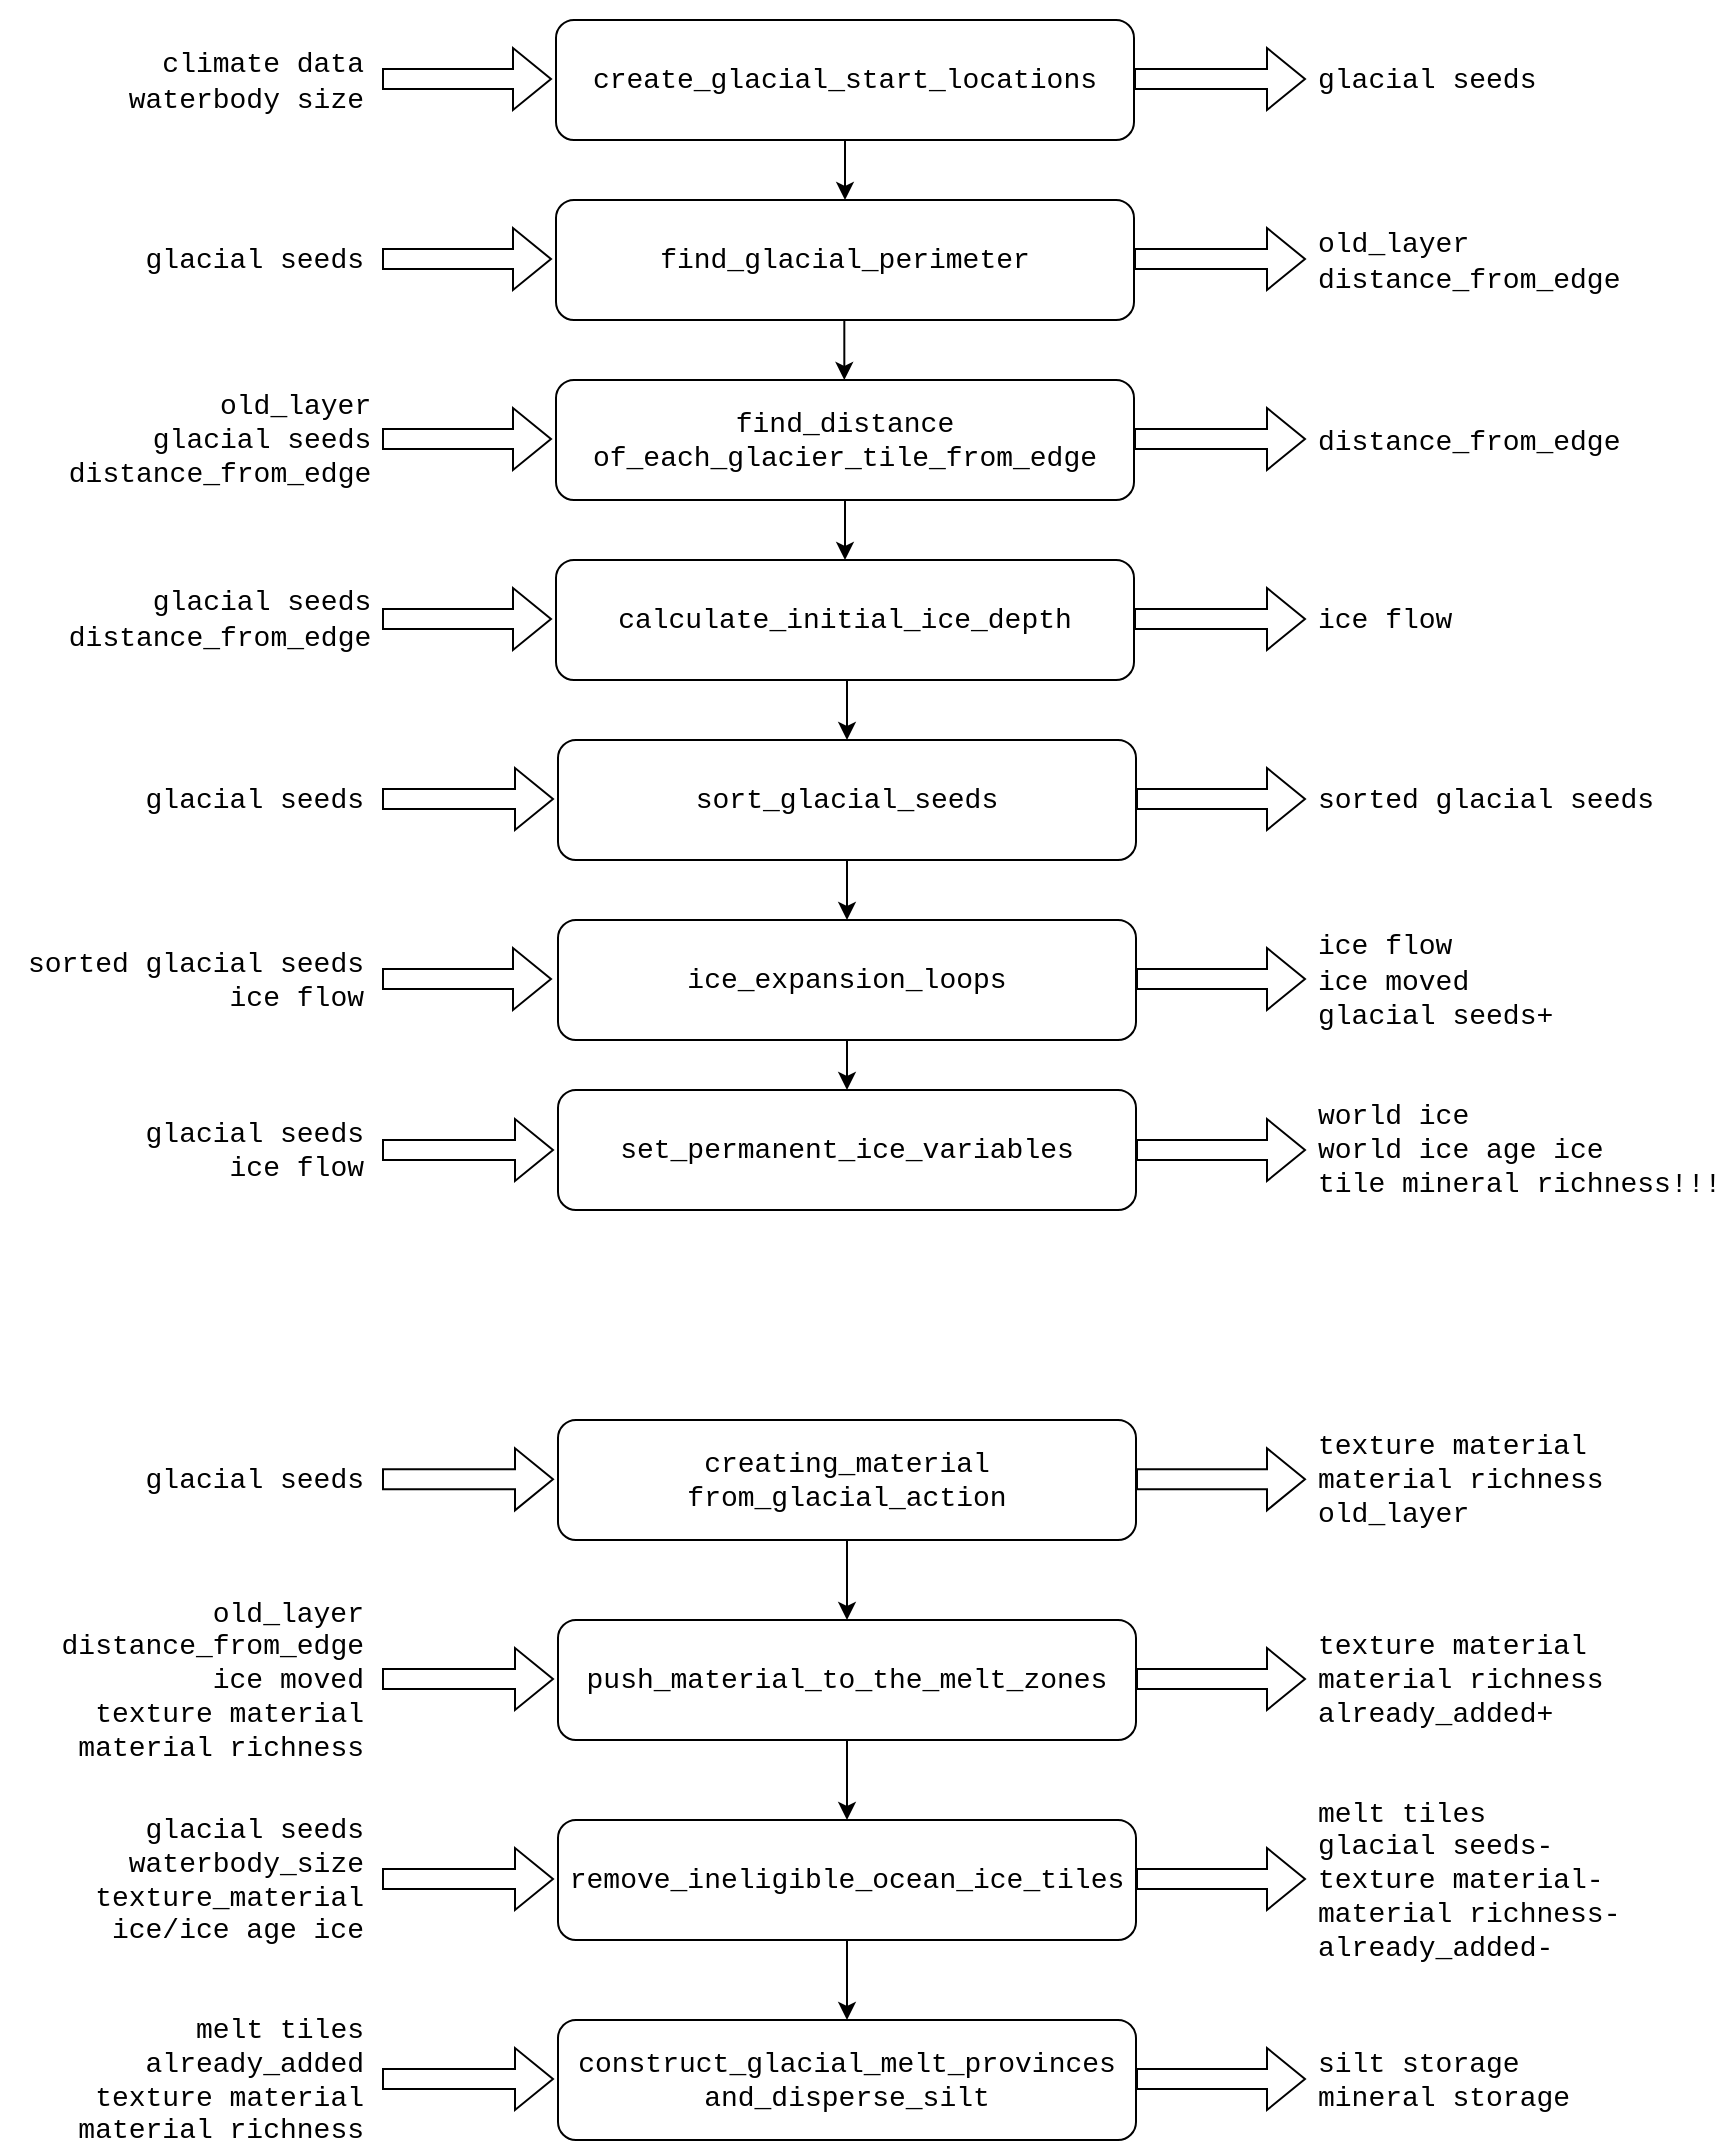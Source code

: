 <mxfile version="24.5.4" type="device">
  <diagram name="Page-1" id="dUR83w1nH0nvdrbsTWG1">
    <mxGraphModel dx="1748" dy="1217" grid="1" gridSize="10" guides="1" tooltips="1" connect="1" arrows="1" fold="1" page="1" pageScale="1" pageWidth="827" pageHeight="1169" math="0" shadow="0">
      <root>
        <mxCell id="0" />
        <mxCell id="1" parent="0" />
        <mxCell id="XjFPQFX2TH-XBSzo8ViS-41" value="" style="edgeStyle=orthogonalEdgeStyle;rounded=0;orthogonalLoop=1;jettySize=auto;html=1;" edge="1" parent="1" source="XjFPQFX2TH-XBSzo8ViS-1" target="XjFPQFX2TH-XBSzo8ViS-6">
          <mxGeometry relative="1" as="geometry" />
        </mxCell>
        <mxCell id="XjFPQFX2TH-XBSzo8ViS-1" value="&lt;font style=&quot;font-size: 14px;&quot; face=&quot;Courier New&quot;&gt;create_glacial_start_locations&lt;/font&gt;" style="rounded=1;whiteSpace=wrap;html=1;" vertex="1" parent="1">
          <mxGeometry x="268" y="20" width="289" height="60" as="geometry" />
        </mxCell>
        <mxCell id="XjFPQFX2TH-XBSzo8ViS-2" value="" style="shape=flexArrow;endArrow=classic;html=1;rounded=0;fontSize=11;width=10;" edge="1" parent="1">
          <mxGeometry width="50" height="50" relative="1" as="geometry">
            <mxPoint x="181" y="49.5" as="sourcePoint" />
            <mxPoint x="266" y="49.5" as="targetPoint" />
          </mxGeometry>
        </mxCell>
        <mxCell id="XjFPQFX2TH-XBSzo8ViS-3" value="" style="shape=flexArrow;endArrow=classic;html=1;rounded=0;" edge="1" parent="1">
          <mxGeometry width="50" height="50" relative="1" as="geometry">
            <mxPoint x="557" y="49.5" as="sourcePoint" />
            <mxPoint x="643" y="49.5" as="targetPoint" />
          </mxGeometry>
        </mxCell>
        <mxCell id="XjFPQFX2TH-XBSzo8ViS-4" value="&lt;div style=&quot;font-size: 14px;&quot; align=&quot;right&quot;&gt;&lt;font style=&quot;font-size: 14px;&quot; face=&quot;Courier New&quot;&gt;climate data&lt;/font&gt;&lt;/div&gt;&lt;div style=&quot;font-size: 14px;&quot; align=&quot;right&quot;&gt;&lt;font face=&quot;Courier New&quot; style=&quot;font-size: 14px;&quot;&gt;&lt;font style=&quot;font-size: 14px;&quot;&gt;waterbody size&lt;/font&gt;&lt;/font&gt;&lt;font face=&quot;_drYcPB9CQm6GCsXSCS_&quot; style=&quot;font-size: 14px;&quot;&gt;&lt;br&gt;&lt;/font&gt;&lt;/div&gt;" style="text;html=1;align=right;verticalAlign=middle;whiteSpace=wrap;rounded=0;" vertex="1" parent="1">
          <mxGeometry x="54" y="10" width="120" height="80" as="geometry" />
        </mxCell>
        <mxCell id="XjFPQFX2TH-XBSzo8ViS-5" value="&lt;div&gt;&lt;font style=&quot;font-size: 14px;&quot; face=&quot;Courier New&quot;&gt;glacial seeds&lt;/font&gt;&lt;/div&gt;" style="text;html=1;align=left;verticalAlign=middle;whiteSpace=wrap;rounded=0;" vertex="1" parent="1">
          <mxGeometry x="647" y="35" width="130" height="30" as="geometry" />
        </mxCell>
        <mxCell id="XjFPQFX2TH-XBSzo8ViS-6" value="&lt;font style=&quot;font-size: 14px;&quot; face=&quot;Courier New&quot;&gt;find_glacial_perimeter&lt;/font&gt;" style="rounded=1;whiteSpace=wrap;html=1;" vertex="1" parent="1">
          <mxGeometry x="268" y="110" width="289" height="60" as="geometry" />
        </mxCell>
        <mxCell id="XjFPQFX2TH-XBSzo8ViS-7" value="" style="shape=flexArrow;endArrow=classic;html=1;rounded=0;fontSize=11;width=10;" edge="1" parent="1">
          <mxGeometry width="50" height="50" relative="1" as="geometry">
            <mxPoint x="181" y="139.5" as="sourcePoint" />
            <mxPoint x="266" y="139.5" as="targetPoint" />
          </mxGeometry>
        </mxCell>
        <mxCell id="XjFPQFX2TH-XBSzo8ViS-8" value="" style="shape=flexArrow;endArrow=classic;html=1;rounded=0;" edge="1" parent="1">
          <mxGeometry width="50" height="50" relative="1" as="geometry">
            <mxPoint x="557" y="139.5" as="sourcePoint" />
            <mxPoint x="643" y="139.5" as="targetPoint" />
          </mxGeometry>
        </mxCell>
        <mxCell id="XjFPQFX2TH-XBSzo8ViS-9" value="&lt;font style=&quot;font-size: 14px;&quot; face=&quot;Courier New&quot;&gt;construct_glacial_melt_provinces&lt;br&gt;and_disperse_silt&lt;/font&gt;" style="rounded=1;whiteSpace=wrap;html=1;" vertex="1" parent="1">
          <mxGeometry x="269" y="1020" width="289" height="60" as="geometry" />
        </mxCell>
        <mxCell id="XjFPQFX2TH-XBSzo8ViS-42" value="" style="edgeStyle=orthogonalEdgeStyle;rounded=0;orthogonalLoop=1;jettySize=auto;html=1;" edge="1" parent="1" source="XjFPQFX2TH-XBSzo8ViS-12" target="XjFPQFX2TH-XBSzo8ViS-21">
          <mxGeometry relative="1" as="geometry" />
        </mxCell>
        <mxCell id="XjFPQFX2TH-XBSzo8ViS-12" value="&lt;font style=&quot;font-size: 14px;&quot; face=&quot;Courier New&quot;&gt;find_distance&lt;br&gt;of_each_glacier_tile_from_edge&lt;/font&gt;" style="rounded=1;whiteSpace=wrap;html=1;" vertex="1" parent="1">
          <mxGeometry x="268" y="200" width="289" height="60" as="geometry" />
        </mxCell>
        <mxCell id="XjFPQFX2TH-XBSzo8ViS-13" value="" style="shape=flexArrow;endArrow=classic;html=1;rounded=0;fontSize=11;width=10;" edge="1" parent="1">
          <mxGeometry width="50" height="50" relative="1" as="geometry">
            <mxPoint x="181" y="229.5" as="sourcePoint" />
            <mxPoint x="266" y="229.5" as="targetPoint" />
          </mxGeometry>
        </mxCell>
        <mxCell id="XjFPQFX2TH-XBSzo8ViS-14" value="" style="shape=flexArrow;endArrow=classic;html=1;rounded=0;" edge="1" parent="1">
          <mxGeometry width="50" height="50" relative="1" as="geometry">
            <mxPoint x="557" y="229.5" as="sourcePoint" />
            <mxPoint x="643" y="229.5" as="targetPoint" />
          </mxGeometry>
        </mxCell>
        <mxCell id="XjFPQFX2TH-XBSzo8ViS-15" value="" style="shape=flexArrow;endArrow=classic;html=1;rounded=0;fontSize=11;" edge="1" parent="1">
          <mxGeometry width="50" height="50" relative="1" as="geometry">
            <mxPoint x="181" y="1049.5" as="sourcePoint" />
            <mxPoint x="267" y="1049.5" as="targetPoint" />
          </mxGeometry>
        </mxCell>
        <mxCell id="XjFPQFX2TH-XBSzo8ViS-16" value="" style="shape=flexArrow;endArrow=classic;html=1;rounded=0;" edge="1" parent="1">
          <mxGeometry width="50" height="50" relative="1" as="geometry">
            <mxPoint x="558" y="1049.5" as="sourcePoint" />
            <mxPoint x="643" y="1049.5" as="targetPoint" />
          </mxGeometry>
        </mxCell>
        <mxCell id="XjFPQFX2TH-XBSzo8ViS-18" value="&lt;div style=&quot;font-size: 14px;&quot;&gt;&lt;font style=&quot;font-size: 14px;&quot; face=&quot;Courier New&quot;&gt;old_layer&lt;/font&gt;&lt;/div&gt;&lt;div style=&quot;font-size: 14px;&quot;&gt;&lt;font face=&quot;Courier New&quot; style=&quot;font-size: 14px;&quot;&gt;&lt;font style=&quot;font-size: 14px;&quot;&gt;distance_from_edge&lt;/font&gt;&lt;/font&gt;&lt;font face=&quot;Vrnqp2ewCwo0ukPRFqaV&quot; style=&quot;font-size: 14px;&quot;&gt;&lt;br&gt;&lt;/font&gt;&lt;/div&gt;" style="text;html=1;align=left;verticalAlign=middle;whiteSpace=wrap;rounded=0;" vertex="1" parent="1">
          <mxGeometry x="647" y="125" width="60" height="30" as="geometry" />
        </mxCell>
        <mxCell id="XjFPQFX2TH-XBSzo8ViS-19" value="&lt;div align=&quot;right&quot;&gt;&lt;font style=&quot;font-size: 14px;&quot; face=&quot;Courier New&quot;&gt;glacial seeds&lt;/font&gt;&lt;/div&gt;" style="text;html=1;align=right;verticalAlign=middle;whiteSpace=wrap;rounded=0;" vertex="1" parent="1">
          <mxGeometry x="44" y="125" width="130" height="30" as="geometry" />
        </mxCell>
        <mxCell id="VD79BcTOfvLgxZZ05Eph-6" style="edgeStyle=orthogonalEdgeStyle;rounded=0;orthogonalLoop=1;jettySize=auto;html=1;exitX=0.5;exitY=1;exitDx=0;exitDy=0;entryX=0.5;entryY=0;entryDx=0;entryDy=0;" edge="1" parent="1" source="XjFPQFX2TH-XBSzo8ViS-21" target="XjFPQFX2TH-XBSzo8ViS-22">
          <mxGeometry relative="1" as="geometry" />
        </mxCell>
        <mxCell id="XjFPQFX2TH-XBSzo8ViS-21" value="&lt;font style=&quot;font-size: 14px;&quot; face=&quot;Courier New&quot;&gt;calculate_initial_ice_depth&lt;/font&gt;" style="rounded=1;whiteSpace=wrap;html=1;" vertex="1" parent="1">
          <mxGeometry x="268" y="290" width="289" height="60" as="geometry" />
        </mxCell>
        <mxCell id="VD79BcTOfvLgxZZ05Eph-7" style="edgeStyle=orthogonalEdgeStyle;rounded=0;orthogonalLoop=1;jettySize=auto;html=1;exitX=0.5;exitY=1;exitDx=0;exitDy=0;entryX=0.5;entryY=0;entryDx=0;entryDy=0;" edge="1" parent="1" source="XjFPQFX2TH-XBSzo8ViS-22" target="XjFPQFX2TH-XBSzo8ViS-23">
          <mxGeometry relative="1" as="geometry" />
        </mxCell>
        <mxCell id="XjFPQFX2TH-XBSzo8ViS-22" value="&lt;font style=&quot;font-size: 14px;&quot; face=&quot;Courier New&quot;&gt;sort_glacial_seeds&lt;/font&gt;" style="rounded=1;whiteSpace=wrap;html=1;" vertex="1" parent="1">
          <mxGeometry x="269" y="380" width="289" height="60" as="geometry" />
        </mxCell>
        <mxCell id="VD79BcTOfvLgxZZ05Eph-8" style="edgeStyle=orthogonalEdgeStyle;rounded=0;orthogonalLoop=1;jettySize=auto;html=1;exitX=0.5;exitY=1;exitDx=0;exitDy=0;entryX=0.5;entryY=0;entryDx=0;entryDy=0;" edge="1" parent="1" source="XjFPQFX2TH-XBSzo8ViS-23" target="XjFPQFX2TH-XBSzo8ViS-24">
          <mxGeometry relative="1" as="geometry" />
        </mxCell>
        <mxCell id="XjFPQFX2TH-XBSzo8ViS-23" value="&lt;font style=&quot;font-size: 14px;&quot; face=&quot;Courier New&quot;&gt;ice_expansion_loops&lt;/font&gt;" style="rounded=1;whiteSpace=wrap;html=1;" vertex="1" parent="1">
          <mxGeometry x="269" y="470" width="289" height="60" as="geometry" />
        </mxCell>
        <mxCell id="XjFPQFX2TH-XBSzo8ViS-24" value="&lt;font style=&quot;font-size: 14px;&quot; face=&quot;Courier New&quot;&gt;set_permanent_ice_variables&lt;/font&gt;" style="rounded=1;whiteSpace=wrap;html=1;" vertex="1" parent="1">
          <mxGeometry x="269" y="555" width="289" height="60" as="geometry" />
        </mxCell>
        <mxCell id="XjFPQFX2TH-XBSzo8ViS-25" value="&lt;div align=&quot;right&quot;&gt;&lt;font style=&quot;font-size: 14px;&quot; face=&quot;Courier New&quot;&gt;old_layer&lt;/font&gt;&lt;/div&gt;&lt;div align=&quot;right&quot;&gt;&lt;font style=&quot;font-size: 14px;&quot; face=&quot;Courier New&quot;&gt;glacial seeds&lt;/font&gt;&lt;/div&gt;&lt;div align=&quot;right&quot;&gt;&lt;div style=&quot;font-size: 14px;&quot;&gt;&lt;font face=&quot;Courier New&quot; style=&quot;font-size: 14px;&quot;&gt;&lt;font style=&quot;font-size: 14px;&quot;&gt;distance_from_edge&lt;/font&gt;&lt;/font&gt;&lt;font face=&quot;Vrnqp2ewCwo0ukPRFqaV&quot; style=&quot;font-size: 14px;&quot;&gt;&lt;br&gt;&lt;/font&gt;&lt;/div&gt;&lt;/div&gt;" style="text;html=1;align=center;verticalAlign=middle;whiteSpace=wrap;rounded=0;" vertex="1" parent="1">
          <mxGeometry x="35" y="215" width="130" height="30" as="geometry" />
        </mxCell>
        <mxCell id="XjFPQFX2TH-XBSzo8ViS-26" value="&lt;div style=&quot;font-size: 14px;&quot;&gt;&lt;font face=&quot;Courier New&quot; style=&quot;font-size: 14px;&quot;&gt;&lt;font style=&quot;font-size: 14px;&quot;&gt;distance_from_edge&lt;/font&gt;&lt;/font&gt;&lt;font face=&quot;Vrnqp2ewCwo0ukPRFqaV&quot; style=&quot;font-size: 14px;&quot;&gt;&lt;br&gt;&lt;/font&gt;&lt;/div&gt;" style="text;html=1;align=left;verticalAlign=middle;whiteSpace=wrap;rounded=0;" vertex="1" parent="1">
          <mxGeometry x="647" y="215" width="158" height="30" as="geometry" />
        </mxCell>
        <mxCell id="XjFPQFX2TH-XBSzo8ViS-27" value="&lt;div align=&quot;right&quot;&gt;&lt;font style=&quot;font-size: 14px;&quot; face=&quot;Courier New&quot;&gt;glacial seeds&lt;/font&gt;&lt;/div&gt;&lt;div align=&quot;right&quot;&gt;&lt;div style=&quot;font-size: 14px;&quot;&gt;&lt;font face=&quot;Courier New&quot; style=&quot;font-size: 14px;&quot;&gt;&lt;font style=&quot;font-size: 14px;&quot;&gt;distance_from_edge&lt;/font&gt;&lt;/font&gt;&lt;font face=&quot;Vrnqp2ewCwo0ukPRFqaV&quot; style=&quot;font-size: 14px;&quot;&gt;&lt;br&gt;&lt;/font&gt;&lt;/div&gt;&lt;/div&gt;" style="text;html=1;align=center;verticalAlign=middle;whiteSpace=wrap;rounded=0;" vertex="1" parent="1">
          <mxGeometry x="35" y="305" width="130" height="30" as="geometry" />
        </mxCell>
        <mxCell id="XjFPQFX2TH-XBSzo8ViS-28" value="" style="shape=flexArrow;endArrow=classic;html=1;rounded=0;fontSize=11;width=10;" edge="1" parent="1">
          <mxGeometry width="50" height="50" relative="1" as="geometry">
            <mxPoint x="181" y="319.5" as="sourcePoint" />
            <mxPoint x="266" y="319.5" as="targetPoint" />
          </mxGeometry>
        </mxCell>
        <mxCell id="XjFPQFX2TH-XBSzo8ViS-29" value="" style="shape=flexArrow;endArrow=classic;html=1;rounded=0;" edge="1" parent="1">
          <mxGeometry width="50" height="50" relative="1" as="geometry">
            <mxPoint x="557" y="319.5" as="sourcePoint" />
            <mxPoint x="643" y="319.5" as="targetPoint" />
          </mxGeometry>
        </mxCell>
        <mxCell id="XjFPQFX2TH-XBSzo8ViS-30" value="" style="shape=flexArrow;endArrow=classic;html=1;rounded=0;fontSize=11;width=10;" edge="1" parent="1">
          <mxGeometry width="50" height="50" relative="1" as="geometry">
            <mxPoint x="181" y="409.5" as="sourcePoint" />
            <mxPoint x="267" y="409.5" as="targetPoint" />
          </mxGeometry>
        </mxCell>
        <mxCell id="XjFPQFX2TH-XBSzo8ViS-31" value="" style="shape=flexArrow;endArrow=classic;html=1;rounded=0;" edge="1" parent="1">
          <mxGeometry width="50" height="50" relative="1" as="geometry">
            <mxPoint x="558" y="409.5" as="sourcePoint" />
            <mxPoint x="643" y="409.5" as="targetPoint" />
          </mxGeometry>
        </mxCell>
        <mxCell id="XjFPQFX2TH-XBSzo8ViS-32" value="" style="shape=flexArrow;endArrow=classic;html=1;rounded=0;fontSize=11;width=10;" edge="1" parent="1">
          <mxGeometry width="50" height="50" relative="1" as="geometry">
            <mxPoint x="181" y="499.5" as="sourcePoint" />
            <mxPoint x="266" y="499.5" as="targetPoint" />
          </mxGeometry>
        </mxCell>
        <mxCell id="XjFPQFX2TH-XBSzo8ViS-33" value="" style="shape=flexArrow;endArrow=classic;html=1;rounded=0;" edge="1" parent="1">
          <mxGeometry width="50" height="50" relative="1" as="geometry">
            <mxPoint x="558" y="499.5" as="sourcePoint" />
            <mxPoint x="643" y="499.5" as="targetPoint" />
          </mxGeometry>
        </mxCell>
        <mxCell id="XjFPQFX2TH-XBSzo8ViS-34" value="" style="shape=flexArrow;endArrow=classic;html=1;rounded=0;fontSize=11;width=10;" edge="1" parent="1">
          <mxGeometry width="50" height="50" relative="1" as="geometry">
            <mxPoint x="181" y="585" as="sourcePoint" />
            <mxPoint x="267" y="585" as="targetPoint" />
          </mxGeometry>
        </mxCell>
        <mxCell id="XjFPQFX2TH-XBSzo8ViS-35" value="" style="shape=flexArrow;endArrow=classic;html=1;rounded=0;" edge="1" parent="1">
          <mxGeometry width="50" height="50" relative="1" as="geometry">
            <mxPoint x="558" y="585" as="sourcePoint" />
            <mxPoint x="643" y="585" as="targetPoint" />
          </mxGeometry>
        </mxCell>
        <mxCell id="XjFPQFX2TH-XBSzo8ViS-36" value="&lt;div align=&quot;left&quot;&gt;&lt;font style=&quot;font-size: 14px;&quot; face=&quot;Courier New&quot;&gt;ice flow&lt;/font&gt;&lt;/div&gt;" style="text;html=1;align=left;verticalAlign=middle;whiteSpace=wrap;rounded=0;" vertex="1" parent="1">
          <mxGeometry x="647" y="305" width="70" height="30" as="geometry" />
        </mxCell>
        <mxCell id="XjFPQFX2TH-XBSzo8ViS-37" value="&lt;div align=&quot;right&quot;&gt;&lt;font style=&quot;font-size: 14px;&quot; face=&quot;Courier New&quot;&gt;glacial seeds&lt;/font&gt;&lt;/div&gt;" style="text;html=1;align=right;verticalAlign=middle;whiteSpace=wrap;rounded=0;" vertex="1" parent="1">
          <mxGeometry x="55" y="395" width="119" height="30" as="geometry" />
        </mxCell>
        <mxCell id="XjFPQFX2TH-XBSzo8ViS-39" value="&lt;div align=&quot;left&quot;&gt;&lt;font style=&quot;font-size: 14px;&quot; face=&quot;Courier New&quot;&gt;sorted glacial seeds&lt;/font&gt;&lt;/div&gt;" style="text;html=1;align=left;verticalAlign=middle;whiteSpace=wrap;rounded=0;" vertex="1" parent="1">
          <mxGeometry x="647" y="395" width="178" height="30" as="geometry" />
        </mxCell>
        <mxCell id="XjFPQFX2TH-XBSzo8ViS-40" value="&lt;div align=&quot;right&quot;&gt;&lt;font style=&quot;font-size: 14px;&quot; face=&quot;Courier New&quot;&gt;sorted glacial seeds&lt;/font&gt;&lt;/div&gt;&lt;div align=&quot;right&quot;&gt;&lt;font style=&quot;font-size: 14px;&quot; face=&quot;Courier New&quot;&gt;ice flow&lt;br&gt;&lt;/font&gt;&lt;/div&gt;" style="text;html=1;align=right;verticalAlign=middle;whiteSpace=wrap;rounded=0;" vertex="1" parent="1">
          <mxGeometry x="-5" y="485" width="179" height="30" as="geometry" />
        </mxCell>
        <mxCell id="XjFPQFX2TH-XBSzo8ViS-43" value="" style="edgeStyle=orthogonalEdgeStyle;rounded=0;orthogonalLoop=1;jettySize=auto;html=1;" edge="1" parent="1">
          <mxGeometry relative="1" as="geometry">
            <mxPoint x="412.16" y="170" as="sourcePoint" />
            <mxPoint x="412.16" y="200" as="targetPoint" />
          </mxGeometry>
        </mxCell>
        <mxCell id="VD79BcTOfvLgxZZ05Eph-11" value="&lt;div align=&quot;left&quot; style=&quot;font-size: 14px;&quot;&gt;&lt;font style=&quot;font-size: 14px;&quot; face=&quot;Courier New&quot;&gt;ice flow&lt;/font&gt;&lt;/div&gt;&lt;div align=&quot;left&quot; style=&quot;font-size: 14px;&quot;&gt;&lt;font style=&quot;font-size: 14px;&quot; face=&quot;Courier New&quot;&gt;ice moved&lt;br&gt;&lt;/font&gt;&lt;/div&gt;&lt;div align=&quot;left&quot; style=&quot;font-size: 14px;&quot;&gt;&lt;font style=&quot;font-size: 14px;&quot; face=&quot;Courier New&quot;&gt;glacial seeds+&lt;br&gt;&lt;/font&gt;&lt;/div&gt;" style="text;html=1;align=left;verticalAlign=middle;whiteSpace=wrap;rounded=0;" vertex="1" parent="1">
          <mxGeometry x="647" y="485" width="158" height="30" as="geometry" />
        </mxCell>
        <mxCell id="VD79BcTOfvLgxZZ05Eph-12" value="&lt;div align=&quot;right&quot;&gt;&lt;font style=&quot;font-size: 14px;&quot; face=&quot;Courier New&quot;&gt;glacial seeds&lt;/font&gt;&lt;/div&gt;&lt;div align=&quot;right&quot;&gt;&lt;font style=&quot;font-size: 14px;&quot; face=&quot;Courier New&quot;&gt;ice flow&lt;/font&gt;&lt;/div&gt;" style="text;html=1;align=right;verticalAlign=middle;whiteSpace=wrap;rounded=0;" vertex="1" parent="1">
          <mxGeometry x="55" y="570" width="119" height="30" as="geometry" />
        </mxCell>
        <mxCell id="VD79BcTOfvLgxZZ05Eph-13" value="&lt;div align=&quot;left&quot;&gt;&lt;font style=&quot;font-size: 14px;&quot; face=&quot;Courier New&quot;&gt;world ice&lt;/font&gt;&lt;/div&gt;&lt;div align=&quot;left&quot;&gt;&lt;font style=&quot;font-size: 14px;&quot; face=&quot;Courier New&quot;&gt;world ice age ice&lt;/font&gt;&lt;/div&gt;&lt;div align=&quot;left&quot;&gt;&lt;font style=&quot;font-size: 14px;&quot; face=&quot;Courier New&quot;&gt;tile mineral richness!!!&lt;/font&gt;&lt;/div&gt;" style="text;html=1;align=left;verticalAlign=middle;whiteSpace=wrap;rounded=0;" vertex="1" parent="1">
          <mxGeometry x="647" y="570" width="208" height="30" as="geometry" />
        </mxCell>
        <mxCell id="VD79BcTOfvLgxZZ05Eph-24" style="edgeStyle=orthogonalEdgeStyle;rounded=0;orthogonalLoop=1;jettySize=auto;html=1;exitX=0.5;exitY=1;exitDx=0;exitDy=0;entryX=0.5;entryY=0;entryDx=0;entryDy=0;" edge="1" parent="1" source="VD79BcTOfvLgxZZ05Eph-14" target="VD79BcTOfvLgxZZ05Eph-15">
          <mxGeometry relative="1" as="geometry" />
        </mxCell>
        <mxCell id="VD79BcTOfvLgxZZ05Eph-14" value="&lt;div&gt;&lt;font style=&quot;font-size: 14px;&quot; face=&quot;Courier New&quot;&gt;creating_material&lt;/font&gt;&lt;/div&gt;&lt;div&gt;&lt;font style=&quot;font-size: 14px;&quot; face=&quot;Courier New&quot;&gt;from_glacial_action&lt;/font&gt;&lt;/div&gt;" style="rounded=1;whiteSpace=wrap;html=1;" vertex="1" parent="1">
          <mxGeometry x="269" y="720" width="289" height="60" as="geometry" />
        </mxCell>
        <mxCell id="VD79BcTOfvLgxZZ05Eph-25" style="edgeStyle=orthogonalEdgeStyle;rounded=0;orthogonalLoop=1;jettySize=auto;html=1;exitX=0.5;exitY=1;exitDx=0;exitDy=0;entryX=0.5;entryY=0;entryDx=0;entryDy=0;" edge="1" parent="1" source="VD79BcTOfvLgxZZ05Eph-15" target="VD79BcTOfvLgxZZ05Eph-16">
          <mxGeometry relative="1" as="geometry" />
        </mxCell>
        <mxCell id="VD79BcTOfvLgxZZ05Eph-15" value="&lt;font style=&quot;font-size: 14px;&quot; face=&quot;Courier New&quot;&gt;push_material_to_the_melt_zones&lt;/font&gt;" style="rounded=1;whiteSpace=wrap;html=1;" vertex="1" parent="1">
          <mxGeometry x="269" y="820" width="289" height="60" as="geometry" />
        </mxCell>
        <mxCell id="VD79BcTOfvLgxZZ05Eph-27" style="edgeStyle=orthogonalEdgeStyle;rounded=0;orthogonalLoop=1;jettySize=auto;html=1;exitX=0.5;exitY=1;exitDx=0;exitDy=0;entryX=0.5;entryY=0;entryDx=0;entryDy=0;" edge="1" parent="1" source="VD79BcTOfvLgxZZ05Eph-16" target="XjFPQFX2TH-XBSzo8ViS-9">
          <mxGeometry relative="1" as="geometry" />
        </mxCell>
        <mxCell id="VD79BcTOfvLgxZZ05Eph-16" value="&lt;font style=&quot;font-size: 14px;&quot; face=&quot;Courier New&quot;&gt;remove_ineligible_ocean_ice_tiles&lt;/font&gt;" style="rounded=1;whiteSpace=wrap;html=1;" vertex="1" parent="1">
          <mxGeometry x="269" y="920" width="289" height="60" as="geometry" />
        </mxCell>
        <mxCell id="VD79BcTOfvLgxZZ05Eph-17" value="" style="shape=flexArrow;endArrow=classic;html=1;rounded=0;fontSize=11;" edge="1" parent="1">
          <mxGeometry width="50" height="50" relative="1" as="geometry">
            <mxPoint x="181" y="949.5" as="sourcePoint" />
            <mxPoint x="267" y="949.5" as="targetPoint" />
          </mxGeometry>
        </mxCell>
        <mxCell id="VD79BcTOfvLgxZZ05Eph-18" value="" style="shape=flexArrow;endArrow=classic;html=1;rounded=0;" edge="1" parent="1">
          <mxGeometry width="50" height="50" relative="1" as="geometry">
            <mxPoint x="558" y="949.5" as="sourcePoint" />
            <mxPoint x="643" y="949.5" as="targetPoint" />
          </mxGeometry>
        </mxCell>
        <mxCell id="VD79BcTOfvLgxZZ05Eph-19" value="" style="shape=flexArrow;endArrow=classic;html=1;rounded=0;fontSize=11;" edge="1" parent="1">
          <mxGeometry width="50" height="50" relative="1" as="geometry">
            <mxPoint x="181" y="849.5" as="sourcePoint" />
            <mxPoint x="267" y="849.5" as="targetPoint" />
          </mxGeometry>
        </mxCell>
        <mxCell id="VD79BcTOfvLgxZZ05Eph-20" value="" style="shape=flexArrow;endArrow=classic;html=1;rounded=0;" edge="1" parent="1">
          <mxGeometry width="50" height="50" relative="1" as="geometry">
            <mxPoint x="558" y="849.5" as="sourcePoint" />
            <mxPoint x="643" y="849.5" as="targetPoint" />
          </mxGeometry>
        </mxCell>
        <mxCell id="VD79BcTOfvLgxZZ05Eph-22" value="" style="shape=flexArrow;endArrow=classic;html=1;rounded=0;fontSize=11;" edge="1" parent="1">
          <mxGeometry width="50" height="50" relative="1" as="geometry">
            <mxPoint x="181" y="749.66" as="sourcePoint" />
            <mxPoint x="267" y="749.66" as="targetPoint" />
          </mxGeometry>
        </mxCell>
        <mxCell id="VD79BcTOfvLgxZZ05Eph-23" value="" style="shape=flexArrow;endArrow=classic;html=1;rounded=0;" edge="1" parent="1">
          <mxGeometry width="50" height="50" relative="1" as="geometry">
            <mxPoint x="558" y="749.66" as="sourcePoint" />
            <mxPoint x="643" y="749.66" as="targetPoint" />
          </mxGeometry>
        </mxCell>
        <mxCell id="VD79BcTOfvLgxZZ05Eph-28" value="&lt;div align=&quot;right&quot;&gt;&lt;font style=&quot;font-size: 14px;&quot; face=&quot;Courier New&quot;&gt;glacial seeds&lt;/font&gt;&lt;/div&gt;" style="text;html=1;align=right;verticalAlign=middle;whiteSpace=wrap;rounded=0;" vertex="1" parent="1">
          <mxGeometry x="55" y="735" width="119" height="30" as="geometry" />
        </mxCell>
        <mxCell id="VD79BcTOfvLgxZZ05Eph-30" value="&lt;div align=&quot;left&quot;&gt;&lt;font style=&quot;font-size: 14px;&quot; face=&quot;Courier New&quot;&gt;texture material&lt;/font&gt;&lt;/div&gt;&lt;div align=&quot;left&quot;&gt;&lt;font style=&quot;font-size: 14px;&quot; face=&quot;Courier New&quot;&gt;material richness&lt;br&gt;&lt;/font&gt;&lt;/div&gt;&lt;div align=&quot;left&quot;&gt;&lt;font style=&quot;font-size: 14px;&quot; face=&quot;Courier New&quot;&gt;old_layer&lt;br&gt;&lt;/font&gt;&lt;/div&gt;" style="text;html=1;align=left;verticalAlign=middle;whiteSpace=wrap;rounded=0;" vertex="1" parent="1">
          <mxGeometry x="647" y="735" width="178" height="30" as="geometry" />
        </mxCell>
        <mxCell id="VD79BcTOfvLgxZZ05Eph-31" value="&lt;div align=&quot;right&quot;&gt;&lt;font style=&quot;font-size: 14px;&quot; face=&quot;Courier New&quot;&gt;old_layer&lt;/font&gt;&lt;/div&gt;&lt;div align=&quot;right&quot;&gt;&lt;font style=&quot;font-size: 14px;&quot; face=&quot;Courier New&quot;&gt;distance_from_edge&lt;/font&gt;&lt;/div&gt;&lt;div align=&quot;right&quot;&gt;&lt;font style=&quot;font-size: 14px;&quot; face=&quot;Courier New&quot;&gt;ice moved&lt;/font&gt;&lt;/div&gt;&lt;div align=&quot;right&quot;&gt;&lt;font style=&quot;font-size: 14px;&quot; face=&quot;Courier New&quot;&gt;texture material&lt;/font&gt;&lt;/div&gt;&lt;div align=&quot;right&quot;&gt;&lt;font style=&quot;font-size: 14px;&quot; face=&quot;Courier New&quot;&gt;material richness&lt;/font&gt;&lt;/div&gt;" style="text;html=1;align=right;verticalAlign=middle;whiteSpace=wrap;rounded=0;" vertex="1" parent="1">
          <mxGeometry y="835" width="174" height="30" as="geometry" />
        </mxCell>
        <mxCell id="VD79BcTOfvLgxZZ05Eph-33" value="&lt;div align=&quot;left&quot;&gt;&lt;font style=&quot;font-size: 14px;&quot; face=&quot;Courier New&quot;&gt;texture material&lt;/font&gt;&lt;/div&gt;&lt;div align=&quot;left&quot;&gt;&lt;font style=&quot;font-size: 14px;&quot; face=&quot;Courier New&quot;&gt;material richness&lt;br&gt;&lt;/font&gt;&lt;/div&gt;&lt;div&gt;&lt;font style=&quot;font-size: 14px;&quot; face=&quot;Courier New&quot;&gt;already_added+&lt;/font&gt;&lt;br&gt;&lt;/div&gt;" style="text;html=1;align=left;verticalAlign=middle;whiteSpace=wrap;rounded=0;" vertex="1" parent="1">
          <mxGeometry x="647" y="835" width="178" height="30" as="geometry" />
        </mxCell>
        <mxCell id="VD79BcTOfvLgxZZ05Eph-34" value="&lt;div&gt;&lt;font style=&quot;font-size: 14px;&quot; face=&quot;Courier New&quot;&gt;glacial seeds&lt;/font&gt;&lt;/div&gt;&lt;div&gt;&lt;font style=&quot;font-size: 14px;&quot; face=&quot;Courier New&quot;&gt;waterbody_size&lt;/font&gt;&lt;/div&gt;&lt;div&gt;&lt;font style=&quot;font-size: 14px;&quot; face=&quot;Courier New&quot;&gt;texture_material&lt;/font&gt;&lt;/div&gt;&lt;div&gt;&lt;font style=&quot;font-size: 14px;&quot; face=&quot;Courier New&quot;&gt;ice/ice age ice&lt;br&gt;&lt;/font&gt;&lt;/div&gt;" style="text;html=1;align=right;verticalAlign=middle;whiteSpace=wrap;rounded=0;" vertex="1" parent="1">
          <mxGeometry x="-10" y="935" width="184" height="30" as="geometry" />
        </mxCell>
        <mxCell id="VD79BcTOfvLgxZZ05Eph-35" value="&lt;div align=&quot;left&quot;&gt;&lt;font style=&quot;font-size: 14px;&quot; face=&quot;Courier New&quot;&gt;melt tiles&lt;/font&gt;&lt;/div&gt;&lt;div align=&quot;left&quot;&gt;&lt;font style=&quot;font-size: 14px;&quot; face=&quot;Courier New&quot;&gt;glacial seeds-&lt;/font&gt;&lt;/div&gt;&lt;div align=&quot;left&quot;&gt;&lt;font style=&quot;font-size: 14px;&quot; face=&quot;Courier New&quot;&gt;texture material-&lt;/font&gt;&lt;/div&gt;&lt;div align=&quot;left&quot;&gt;&lt;font style=&quot;font-size: 14px;&quot; face=&quot;Courier New&quot;&gt;material richness-&lt;/font&gt;&lt;/div&gt;&lt;div align=&quot;left&quot;&gt;&lt;font style=&quot;font-size: 14px;&quot; face=&quot;Courier New&quot;&gt;already_added-&lt;br&gt;&lt;/font&gt;&lt;/div&gt;" style="text;html=1;align=left;verticalAlign=middle;whiteSpace=wrap;rounded=0;" vertex="1" parent="1">
          <mxGeometry x="647" y="935" width="168" height="30" as="geometry" />
        </mxCell>
        <mxCell id="VD79BcTOfvLgxZZ05Eph-36" value="&lt;div align=&quot;right&quot;&gt;&lt;font style=&quot;font-size: 14px;&quot; face=&quot;Courier New&quot;&gt;melt tiles&lt;/font&gt;&lt;/div&gt;&lt;div align=&quot;right&quot;&gt;&lt;font style=&quot;font-size: 14px;&quot; face=&quot;Courier New&quot;&gt;already_added&lt;br&gt;&lt;/font&gt;&lt;/div&gt;&lt;div align=&quot;right&quot;&gt;&lt;div&gt;&lt;font style=&quot;font-size: 14px;&quot; face=&quot;Courier New&quot;&gt;texture material&lt;/font&gt;&lt;/div&gt;&lt;div&gt;&lt;font style=&quot;font-size: 14px;&quot; face=&quot;Courier New&quot;&gt;material richness&lt;/font&gt;&lt;/div&gt;&lt;font style=&quot;font-size: 14px;&quot; face=&quot;Courier New&quot;&gt;&lt;/font&gt;&lt;/div&gt;" style="text;html=1;align=right;verticalAlign=middle;whiteSpace=wrap;rounded=0;" vertex="1" parent="1">
          <mxGeometry x="20" y="1035" width="154" height="30" as="geometry" />
        </mxCell>
        <mxCell id="VD79BcTOfvLgxZZ05Eph-37" value="&lt;div align=&quot;left&quot;&gt;&lt;font style=&quot;font-size: 14px;&quot; face=&quot;Courier New&quot;&gt;silt storage&lt;/font&gt;&lt;/div&gt;&lt;div&gt;&lt;font style=&quot;font-size: 14px;&quot; face=&quot;Courier New&quot;&gt;mineral storage&lt;/font&gt;&lt;br&gt;&lt;/div&gt;" style="text;html=1;align=left;verticalAlign=middle;whiteSpace=wrap;rounded=0;" vertex="1" parent="1">
          <mxGeometry x="647" y="1035" width="133" height="30" as="geometry" />
        </mxCell>
      </root>
    </mxGraphModel>
  </diagram>
</mxfile>
